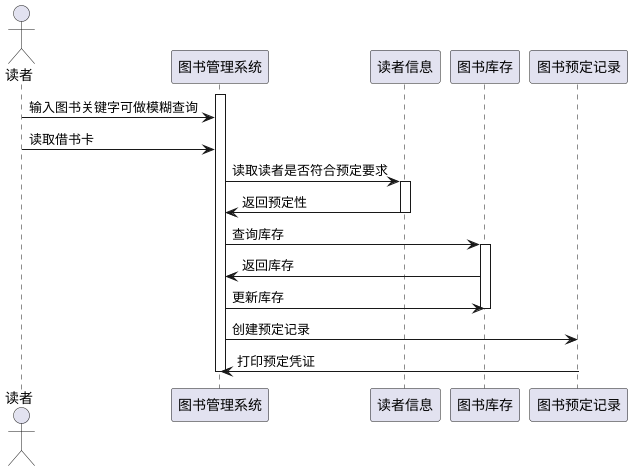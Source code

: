 @startuml

actor 读者
participant "图书管理系统" as A
participant "读者信息" as B
participant "图书库存" as C
participant "图书预定记录" as D

activate A
读者 -> A:输入图书关键字可做模糊查询
读者 -> A:读取借书卡
A -> B: 读取读者是否符合预定要求
activate B
B -> A: 返回预定性
deactivate B
A -> C: 查询库存
activate C
C-> A: 返回库存
A -> C: 更新库存
deactivate C
A -> D: 创建预定记录
D -> A:打印预定凭证
deactivate D
deactivate A

@enduml